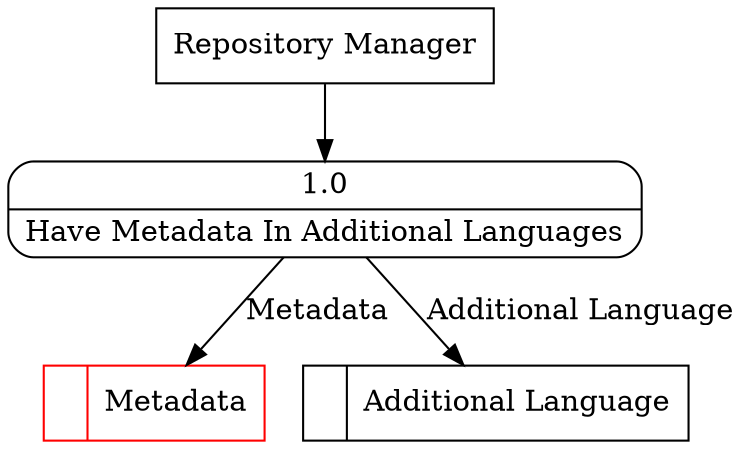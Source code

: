 digraph dfd2{ 
node[shape=record]
200 [label="<f0>  |<f1> Metadata " color=red];
201 [label="<f0>  |<f1> Additional Language " ];
202 [label="Repository Manager" shape=box];
203 [label="{<f0> 1.0|<f1> Have Metadata In Additional Languages }" shape=Mrecord];
202 -> 203
203 -> 200 [label="Metadata"]
203 -> 201 [label="Additional Language"]
}